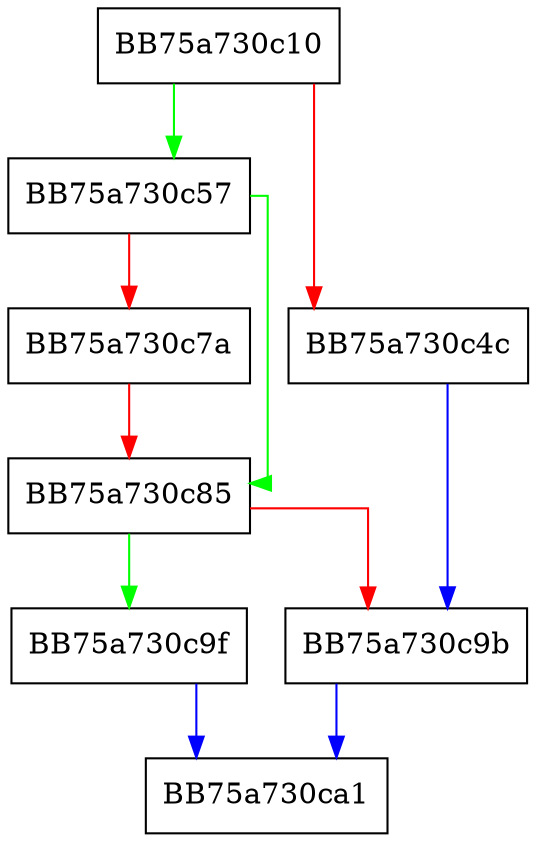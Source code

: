 digraph SynchronousDisable {
  node [shape="box"];
  graph [splines=ortho];
  BB75a730c10 -> BB75a730c57 [color="green"];
  BB75a730c10 -> BB75a730c4c [color="red"];
  BB75a730c4c -> BB75a730c9b [color="blue"];
  BB75a730c57 -> BB75a730c85 [color="green"];
  BB75a730c57 -> BB75a730c7a [color="red"];
  BB75a730c7a -> BB75a730c85 [color="red"];
  BB75a730c85 -> BB75a730c9f [color="green"];
  BB75a730c85 -> BB75a730c9b [color="red"];
  BB75a730c9b -> BB75a730ca1 [color="blue"];
  BB75a730c9f -> BB75a730ca1 [color="blue"];
}